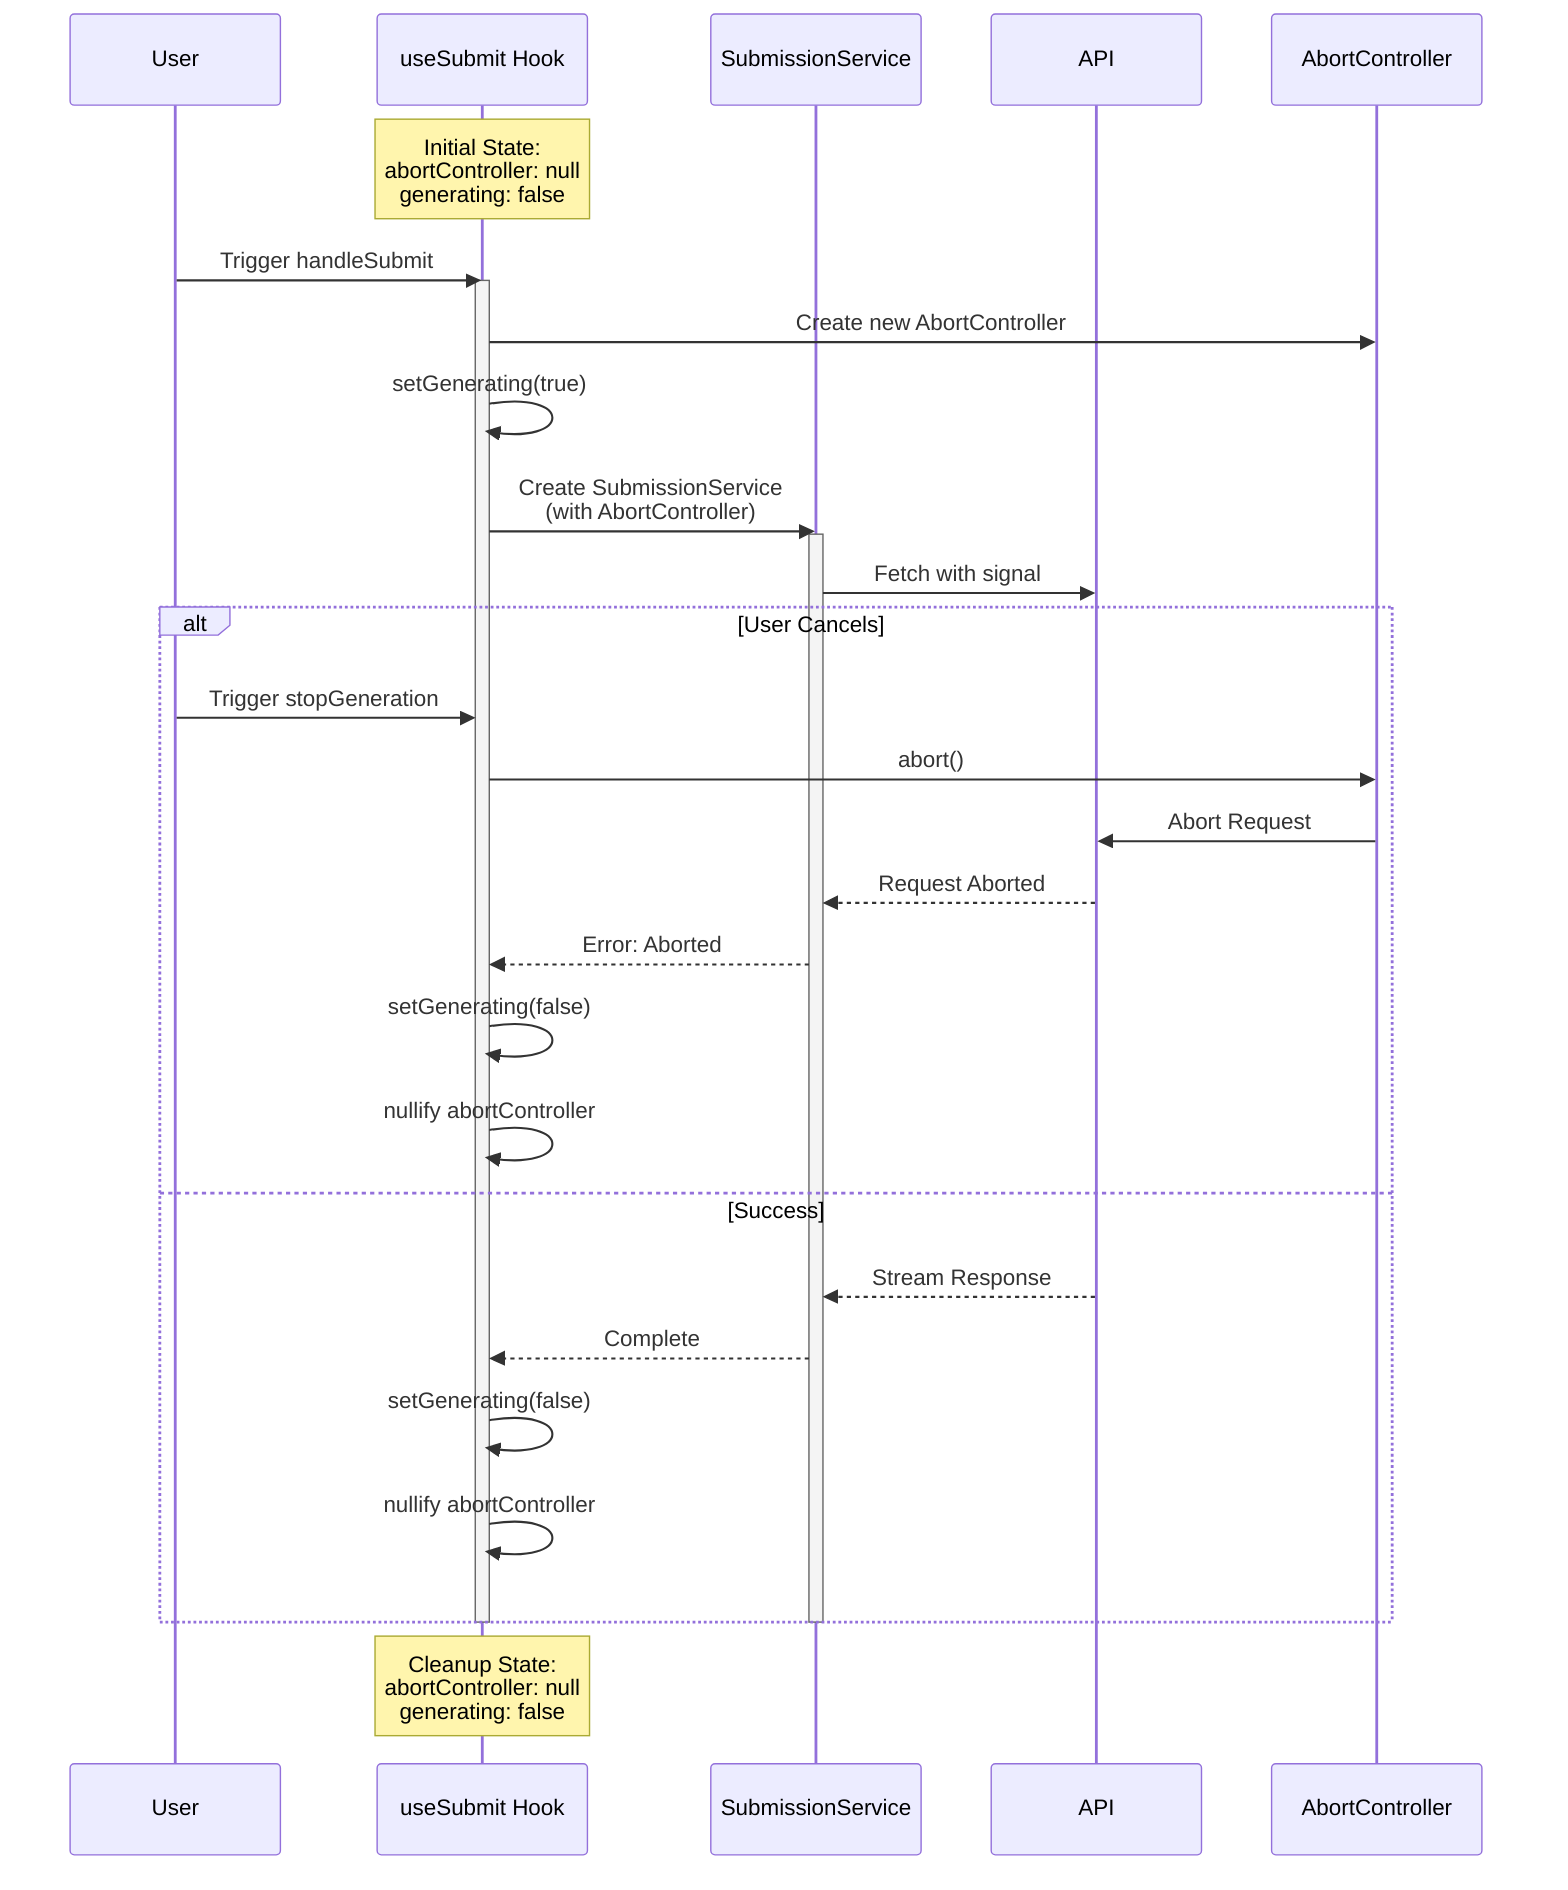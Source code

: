 sequenceDiagram
    participant U as User
    participant H as useSubmit Hook
    participant S as SubmissionService
    participant A as API
    participant AC as AbortController

    Note over H: Initial State:<br/>abortController: null<br/>generating: false

    U->>H: Trigger handleSubmit
    activate H
    H->>AC: Create new AbortController
    H->>H: setGenerating(true)
    H->>S: Create SubmissionService<br/>(with AbortController)
    activate S
    S->>A: Fetch with signal

    alt User Cancels
        U->>H: Trigger stopGeneration
        H->>AC: abort()
        AC->>A: Abort Request
        A-->>S: Request Aborted
        S-->>H: Error: Aborted
        H->>H: setGenerating(false)
        H->>H: nullify abortController
    else Success
        A-->>S: Stream Response
        S-->>H: Complete
        H->>H: setGenerating(false)
        H->>H: nullify abortController
    end

    deactivate S
    deactivate H

    Note over H: Cleanup State:<br/>abortController: null<br/>generating: false
